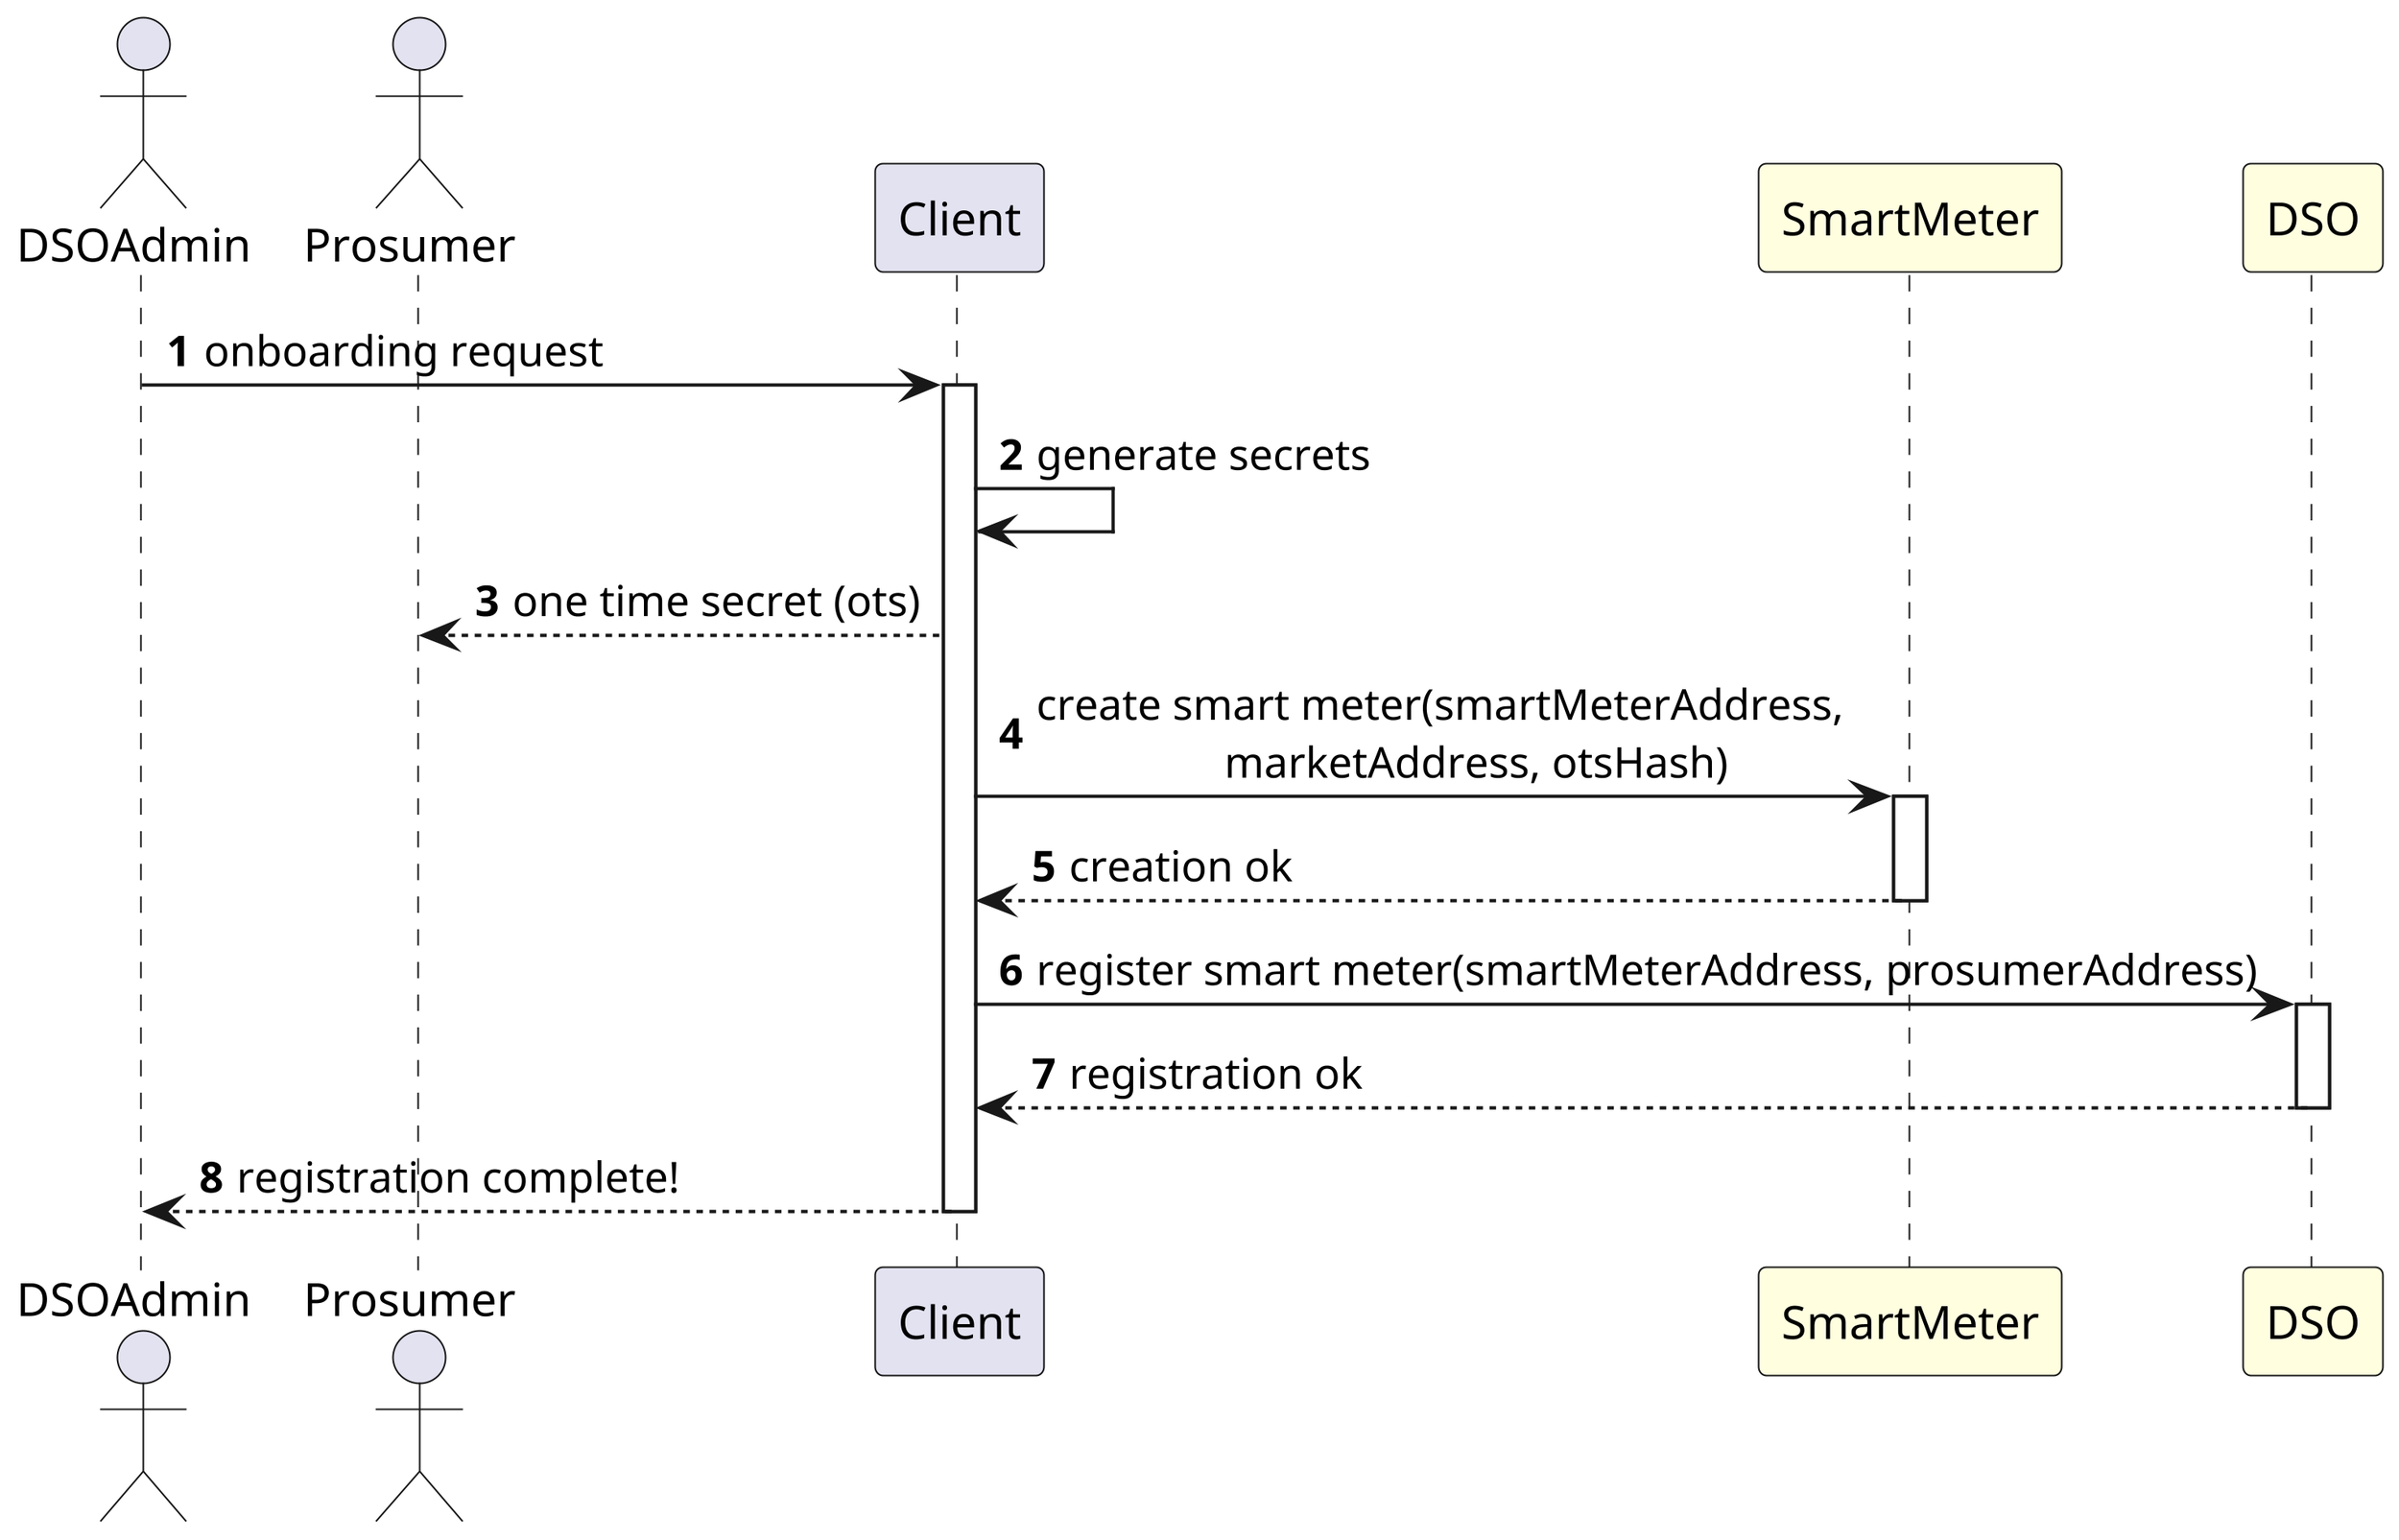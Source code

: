 @startuml Onboarding
actor DSOAdmin
actor Prosumer
participant Client
participant SmartMeter #LightYellow
participant DSO #LightYellow

skinparam dpi 400
autonumber

DSOAdmin -> Client ++: onboarding request
Client -> Client: generate secrets
Client --> Prosumer: one time secret (ots)
Client -> SmartMeter ++: create smart meter(smartMeterAddress, \n\t\t marketAddress, otsHash)
SmartMeter --> Client --: creation ok
Client -> DSO ++: register smart meter(smartMeterAddress, prosumerAddress)
DSO --> Client --: registration ok
Client --> DSOAdmin --: registration complete!

@enduml
